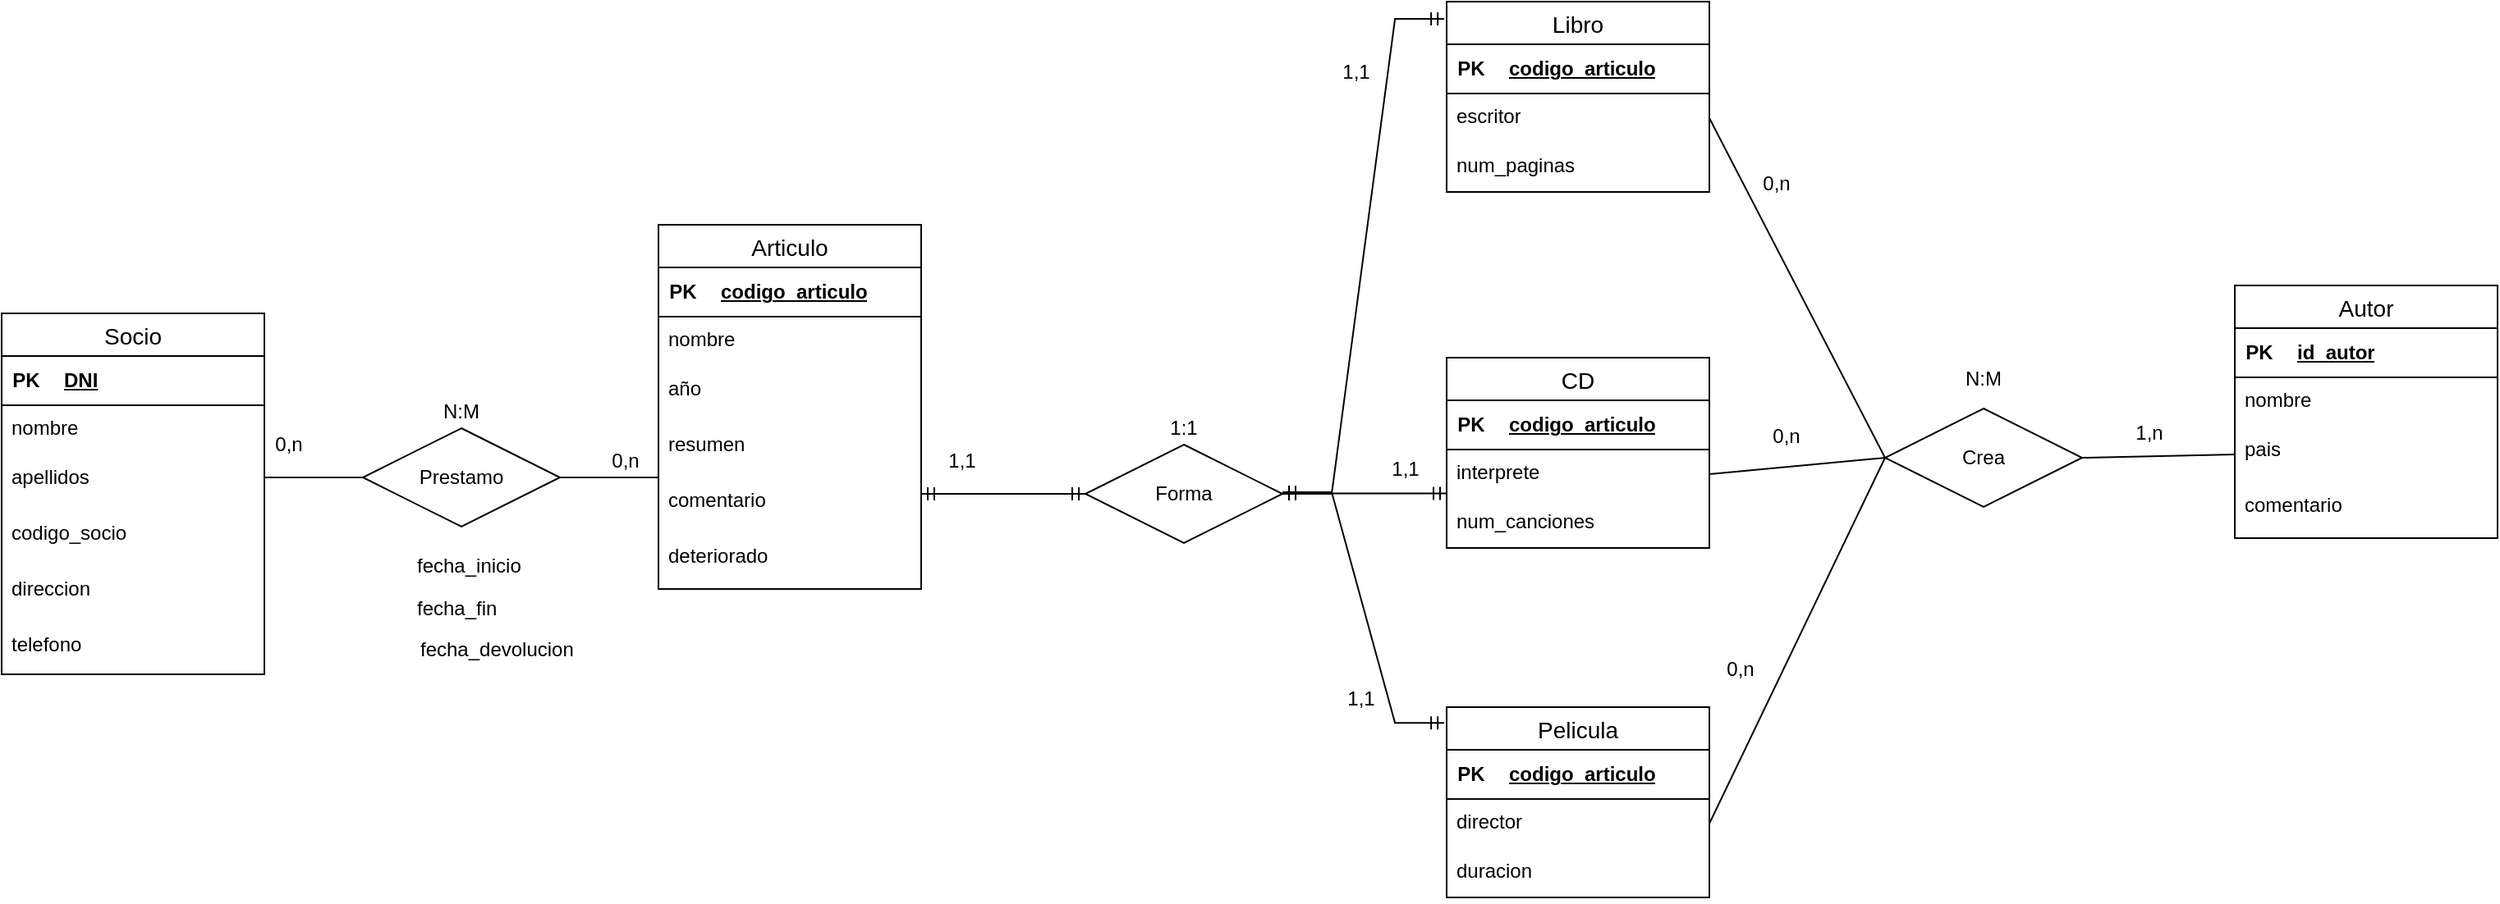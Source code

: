 <mxfile version="22.0.4" type="github">
  <diagram name="Pàgina-1" id="c75oNNl0z-_6RdpbKDPm">
    <mxGraphModel dx="2261" dy="768" grid="0" gridSize="10" guides="1" tooltips="1" connect="1" arrows="1" fold="1" page="1" pageScale="1" pageWidth="827" pageHeight="1169" math="0" shadow="0">
      <root>
        <mxCell id="0" />
        <mxCell id="1" parent="0" />
        <mxCell id="cIK2ZhB1qv-yG-9gvVcy-1" value="Socio" style="swimlane;fontStyle=0;childLayout=stackLayout;horizontal=1;startSize=26;horizontalStack=0;resizeParent=1;resizeParentMax=0;resizeLast=0;collapsible=1;marginBottom=0;align=center;fontSize=14;" parent="1" vertex="1">
          <mxGeometry x="-320" y="360" width="160" height="220" as="geometry" />
        </mxCell>
        <mxCell id="cIK2ZhB1qv-yG-9gvVcy-127" value="" style="shape=table;startSize=0;container=1;collapsible=1;childLayout=tableLayout;fixedRows=1;rowLines=0;fontStyle=0;align=center;resizeLast=1;strokeColor=none;fillColor=none;collapsible=0;" parent="cIK2ZhB1qv-yG-9gvVcy-1" vertex="1">
          <mxGeometry y="26" width="160" height="30" as="geometry" />
        </mxCell>
        <mxCell id="cIK2ZhB1qv-yG-9gvVcy-128" value="" style="shape=tableRow;horizontal=0;startSize=0;swimlaneHead=0;swimlaneBody=0;fillColor=none;collapsible=0;dropTarget=0;points=[[0,0.5],[1,0.5]];portConstraint=eastwest;top=0;left=0;right=0;bottom=1;" parent="cIK2ZhB1qv-yG-9gvVcy-127" vertex="1">
          <mxGeometry width="160" height="30" as="geometry" />
        </mxCell>
        <mxCell id="cIK2ZhB1qv-yG-9gvVcy-129" value="PK" style="shape=partialRectangle;connectable=0;fillColor=none;top=0;left=0;bottom=0;right=0;fontStyle=1;overflow=hidden;whiteSpace=wrap;html=1;" parent="cIK2ZhB1qv-yG-9gvVcy-128" vertex="1">
          <mxGeometry width="30" height="30" as="geometry">
            <mxRectangle width="30" height="30" as="alternateBounds" />
          </mxGeometry>
        </mxCell>
        <mxCell id="cIK2ZhB1qv-yG-9gvVcy-130" value="DNI" style="shape=partialRectangle;connectable=0;fillColor=none;top=0;left=0;bottom=0;right=0;align=left;spacingLeft=6;fontStyle=5;overflow=hidden;whiteSpace=wrap;html=1;" parent="cIK2ZhB1qv-yG-9gvVcy-128" vertex="1">
          <mxGeometry x="30" width="130" height="30" as="geometry">
            <mxRectangle width="130" height="30" as="alternateBounds" />
          </mxGeometry>
        </mxCell>
        <mxCell id="cIK2ZhB1qv-yG-9gvVcy-3" value="nombre" style="text;strokeColor=none;fillColor=none;spacingLeft=4;spacingRight=4;overflow=hidden;rotatable=0;points=[[0,0.5],[1,0.5]];portConstraint=eastwest;fontSize=12;whiteSpace=wrap;html=1;" parent="cIK2ZhB1qv-yG-9gvVcy-1" vertex="1">
          <mxGeometry y="56" width="160" height="30" as="geometry" />
        </mxCell>
        <mxCell id="cIK2ZhB1qv-yG-9gvVcy-4" value="apellidos" style="text;strokeColor=none;fillColor=none;spacingLeft=4;spacingRight=4;overflow=hidden;rotatable=0;points=[[0,0.5],[1,0.5]];portConstraint=eastwest;fontSize=12;whiteSpace=wrap;html=1;" parent="cIK2ZhB1qv-yG-9gvVcy-1" vertex="1">
          <mxGeometry y="86" width="160" height="34" as="geometry" />
        </mxCell>
        <mxCell id="cIK2ZhB1qv-yG-9gvVcy-6" value="codigo_socio" style="text;strokeColor=none;fillColor=none;spacingLeft=4;spacingRight=4;overflow=hidden;rotatable=0;points=[[0,0.5],[1,0.5]];portConstraint=eastwest;fontSize=12;whiteSpace=wrap;html=1;" parent="cIK2ZhB1qv-yG-9gvVcy-1" vertex="1">
          <mxGeometry y="120" width="160" height="34" as="geometry" />
        </mxCell>
        <mxCell id="cIK2ZhB1qv-yG-9gvVcy-7" value="direccion" style="text;strokeColor=none;fillColor=none;spacingLeft=4;spacingRight=4;overflow=hidden;rotatable=0;points=[[0,0.5],[1,0.5]];portConstraint=eastwest;fontSize=12;whiteSpace=wrap;html=1;" parent="cIK2ZhB1qv-yG-9gvVcy-1" vertex="1">
          <mxGeometry y="154" width="160" height="34" as="geometry" />
        </mxCell>
        <mxCell id="cIK2ZhB1qv-yG-9gvVcy-5" value="telefono" style="text;strokeColor=none;fillColor=none;spacingLeft=4;spacingRight=4;overflow=hidden;rotatable=0;points=[[0,0.5],[1,0.5]];portConstraint=eastwest;fontSize=12;whiteSpace=wrap;html=1;" parent="cIK2ZhB1qv-yG-9gvVcy-1" vertex="1">
          <mxGeometry y="188" width="160" height="32" as="geometry" />
        </mxCell>
        <mxCell id="cIK2ZhB1qv-yG-9gvVcy-8" value="Articulo" style="swimlane;fontStyle=0;childLayout=stackLayout;horizontal=1;startSize=26;horizontalStack=0;resizeParent=1;resizeParentMax=0;resizeLast=0;collapsible=1;marginBottom=0;align=center;fontSize=14;" parent="1" vertex="1">
          <mxGeometry x="80" y="306" width="160" height="222" as="geometry">
            <mxRectangle x="80" y="306" width="90" height="30" as="alternateBounds" />
          </mxGeometry>
        </mxCell>
        <mxCell id="cIK2ZhB1qv-yG-9gvVcy-131" value="" style="shape=table;startSize=0;container=1;collapsible=1;childLayout=tableLayout;fixedRows=1;rowLines=0;fontStyle=0;align=center;resizeLast=1;strokeColor=none;fillColor=none;collapsible=0;" parent="cIK2ZhB1qv-yG-9gvVcy-8" vertex="1">
          <mxGeometry y="26" width="160" height="30" as="geometry" />
        </mxCell>
        <mxCell id="cIK2ZhB1qv-yG-9gvVcy-132" value="" style="shape=tableRow;horizontal=0;startSize=0;swimlaneHead=0;swimlaneBody=0;fillColor=none;collapsible=0;dropTarget=0;points=[[0,0.5],[1,0.5]];portConstraint=eastwest;top=0;left=0;right=0;bottom=1;" parent="cIK2ZhB1qv-yG-9gvVcy-131" vertex="1">
          <mxGeometry width="160" height="30" as="geometry" />
        </mxCell>
        <mxCell id="cIK2ZhB1qv-yG-9gvVcy-133" value="PK" style="shape=partialRectangle;connectable=0;fillColor=none;top=0;left=0;bottom=0;right=0;fontStyle=1;overflow=hidden;whiteSpace=wrap;html=1;" parent="cIK2ZhB1qv-yG-9gvVcy-132" vertex="1">
          <mxGeometry width="30" height="30" as="geometry">
            <mxRectangle width="30" height="30" as="alternateBounds" />
          </mxGeometry>
        </mxCell>
        <mxCell id="cIK2ZhB1qv-yG-9gvVcy-134" value="codigo_articulo" style="shape=partialRectangle;connectable=0;fillColor=none;top=0;left=0;bottom=0;right=0;align=left;spacingLeft=6;fontStyle=5;overflow=hidden;whiteSpace=wrap;html=1;" parent="cIK2ZhB1qv-yG-9gvVcy-132" vertex="1">
          <mxGeometry x="30" width="130" height="30" as="geometry">
            <mxRectangle width="130" height="30" as="alternateBounds" />
          </mxGeometry>
        </mxCell>
        <mxCell id="cIK2ZhB1qv-yG-9gvVcy-10" value="nombre" style="text;strokeColor=none;fillColor=none;spacingLeft=4;spacingRight=4;overflow=hidden;rotatable=0;points=[[0,0.5],[1,0.5]];portConstraint=eastwest;fontSize=12;whiteSpace=wrap;html=1;" parent="cIK2ZhB1qv-yG-9gvVcy-8" vertex="1">
          <mxGeometry y="56" width="160" height="30" as="geometry" />
        </mxCell>
        <mxCell id="cIK2ZhB1qv-yG-9gvVcy-11" value="año" style="text;strokeColor=none;fillColor=none;spacingLeft=4;spacingRight=4;overflow=hidden;rotatable=0;points=[[0,0.5],[1,0.5]];portConstraint=eastwest;fontSize=12;whiteSpace=wrap;html=1;" parent="cIK2ZhB1qv-yG-9gvVcy-8" vertex="1">
          <mxGeometry y="86" width="160" height="34" as="geometry" />
        </mxCell>
        <mxCell id="cIK2ZhB1qv-yG-9gvVcy-33" value="resumen" style="text;strokeColor=none;fillColor=none;spacingLeft=4;spacingRight=4;overflow=hidden;rotatable=0;points=[[0,0.5],[1,0.5]];portConstraint=eastwest;fontSize=12;whiteSpace=wrap;html=1;" parent="cIK2ZhB1qv-yG-9gvVcy-8" vertex="1">
          <mxGeometry y="120" width="160" height="34" as="geometry" />
        </mxCell>
        <mxCell id="cIK2ZhB1qv-yG-9gvVcy-72" value="comentario" style="text;strokeColor=none;fillColor=none;spacingLeft=4;spacingRight=4;overflow=hidden;rotatable=0;points=[[0,0.5],[1,0.5]];portConstraint=eastwest;fontSize=12;whiteSpace=wrap;html=1;" parent="cIK2ZhB1qv-yG-9gvVcy-8" vertex="1">
          <mxGeometry y="154" width="160" height="34" as="geometry" />
        </mxCell>
        <mxCell id="cIK2ZhB1qv-yG-9gvVcy-71" value="deteriorado" style="text;strokeColor=none;fillColor=none;spacingLeft=4;spacingRight=4;overflow=hidden;rotatable=0;points=[[0,0.5],[1,0.5]];portConstraint=eastwest;fontSize=12;whiteSpace=wrap;html=1;" parent="cIK2ZhB1qv-yG-9gvVcy-8" vertex="1">
          <mxGeometry y="188" width="160" height="34" as="geometry" />
        </mxCell>
        <mxCell id="cIK2ZhB1qv-yG-9gvVcy-23" value="Pelicula" style="swimlane;fontStyle=0;childLayout=stackLayout;horizontal=1;startSize=26;horizontalStack=0;resizeParent=1;resizeParentMax=0;resizeLast=0;collapsible=1;marginBottom=0;align=center;fontSize=14;" parent="1" vertex="1">
          <mxGeometry x="560" y="600" width="160" height="116" as="geometry" />
        </mxCell>
        <mxCell id="cIK2ZhB1qv-yG-9gvVcy-143" value="" style="shape=table;startSize=0;container=1;collapsible=1;childLayout=tableLayout;fixedRows=1;rowLines=0;fontStyle=0;align=center;resizeLast=1;strokeColor=none;fillColor=none;collapsible=0;" parent="cIK2ZhB1qv-yG-9gvVcy-23" vertex="1">
          <mxGeometry y="26" width="160" height="30" as="geometry" />
        </mxCell>
        <mxCell id="cIK2ZhB1qv-yG-9gvVcy-144" value="" style="shape=tableRow;horizontal=0;startSize=0;swimlaneHead=0;swimlaneBody=0;fillColor=none;collapsible=0;dropTarget=0;points=[[0,0.5],[1,0.5]];portConstraint=eastwest;top=0;left=0;right=0;bottom=1;" parent="cIK2ZhB1qv-yG-9gvVcy-143" vertex="1">
          <mxGeometry width="160" height="30" as="geometry" />
        </mxCell>
        <mxCell id="cIK2ZhB1qv-yG-9gvVcy-145" value="PK" style="shape=partialRectangle;connectable=0;fillColor=none;top=0;left=0;bottom=0;right=0;fontStyle=1;overflow=hidden;whiteSpace=wrap;html=1;" parent="cIK2ZhB1qv-yG-9gvVcy-144" vertex="1">
          <mxGeometry width="30" height="30" as="geometry">
            <mxRectangle width="30" height="30" as="alternateBounds" />
          </mxGeometry>
        </mxCell>
        <mxCell id="cIK2ZhB1qv-yG-9gvVcy-146" value="codigo_articulo" style="shape=partialRectangle;connectable=0;fillColor=none;top=0;left=0;bottom=0;right=0;align=left;spacingLeft=6;fontStyle=5;overflow=hidden;whiteSpace=wrap;html=1;" parent="cIK2ZhB1qv-yG-9gvVcy-144" vertex="1">
          <mxGeometry x="30" width="130" height="30" as="geometry">
            <mxRectangle width="130" height="30" as="alternateBounds" />
          </mxGeometry>
        </mxCell>
        <mxCell id="cIK2ZhB1qv-yG-9gvVcy-28" value="director" style="text;strokeColor=none;fillColor=none;spacingLeft=4;spacingRight=4;overflow=hidden;rotatable=0;points=[[0,0.5],[1,0.5]];portConstraint=eastwest;fontSize=12;whiteSpace=wrap;html=1;" parent="cIK2ZhB1qv-yG-9gvVcy-23" vertex="1">
          <mxGeometry y="56" width="160" height="30" as="geometry" />
        </mxCell>
        <mxCell id="cIK2ZhB1qv-yG-9gvVcy-69" value="duracion" style="text;strokeColor=none;fillColor=none;spacingLeft=4;spacingRight=4;overflow=hidden;rotatable=0;points=[[0,0.5],[1,0.5]];portConstraint=eastwest;fontSize=12;whiteSpace=wrap;html=1;" parent="cIK2ZhB1qv-yG-9gvVcy-23" vertex="1">
          <mxGeometry y="86" width="160" height="30" as="geometry" />
        </mxCell>
        <mxCell id="cIK2ZhB1qv-yG-9gvVcy-41" value="Libro" style="swimlane;fontStyle=0;childLayout=stackLayout;horizontal=1;startSize=26;horizontalStack=0;resizeParent=1;resizeParentMax=0;resizeLast=0;collapsible=1;marginBottom=0;align=center;fontSize=14;" parent="1" vertex="1">
          <mxGeometry x="560" y="170" width="160" height="116" as="geometry" />
        </mxCell>
        <mxCell id="cIK2ZhB1qv-yG-9gvVcy-135" value="" style="shape=table;startSize=0;container=1;collapsible=1;childLayout=tableLayout;fixedRows=1;rowLines=0;fontStyle=0;align=center;resizeLast=1;strokeColor=none;fillColor=none;collapsible=0;" parent="cIK2ZhB1qv-yG-9gvVcy-41" vertex="1">
          <mxGeometry y="26" width="160" height="30" as="geometry" />
        </mxCell>
        <mxCell id="cIK2ZhB1qv-yG-9gvVcy-136" value="" style="shape=tableRow;horizontal=0;startSize=0;swimlaneHead=0;swimlaneBody=0;fillColor=none;collapsible=0;dropTarget=0;points=[[0,0.5],[1,0.5]];portConstraint=eastwest;top=0;left=0;right=0;bottom=1;" parent="cIK2ZhB1qv-yG-9gvVcy-135" vertex="1">
          <mxGeometry width="160" height="30" as="geometry" />
        </mxCell>
        <mxCell id="cIK2ZhB1qv-yG-9gvVcy-137" value="PK" style="shape=partialRectangle;connectable=0;fillColor=none;top=0;left=0;bottom=0;right=0;fontStyle=1;overflow=hidden;whiteSpace=wrap;html=1;" parent="cIK2ZhB1qv-yG-9gvVcy-136" vertex="1">
          <mxGeometry width="30" height="30" as="geometry">
            <mxRectangle width="30" height="30" as="alternateBounds" />
          </mxGeometry>
        </mxCell>
        <mxCell id="cIK2ZhB1qv-yG-9gvVcy-138" value="codigo_articulo" style="shape=partialRectangle;connectable=0;fillColor=none;top=0;left=0;bottom=0;right=0;align=left;spacingLeft=6;fontStyle=5;overflow=hidden;whiteSpace=wrap;html=1;" parent="cIK2ZhB1qv-yG-9gvVcy-136" vertex="1">
          <mxGeometry x="30" width="130" height="30" as="geometry">
            <mxRectangle width="130" height="30" as="alternateBounds" />
          </mxGeometry>
        </mxCell>
        <mxCell id="cIK2ZhB1qv-yG-9gvVcy-54" value="escritor" style="text;strokeColor=none;fillColor=none;spacingLeft=4;spacingRight=4;overflow=hidden;rotatable=0;points=[[0,0.5],[1,0.5]];portConstraint=eastwest;fontSize=12;whiteSpace=wrap;html=1;" parent="cIK2ZhB1qv-yG-9gvVcy-41" vertex="1">
          <mxGeometry y="56" width="160" height="30" as="geometry" />
        </mxCell>
        <mxCell id="cIK2ZhB1qv-yG-9gvVcy-67" value="num_paginas" style="text;strokeColor=none;fillColor=none;spacingLeft=4;spacingRight=4;overflow=hidden;rotatable=0;points=[[0,0.5],[1,0.5]];portConstraint=eastwest;fontSize=12;whiteSpace=wrap;html=1;" parent="cIK2ZhB1qv-yG-9gvVcy-41" vertex="1">
          <mxGeometry y="86" width="160" height="30" as="geometry" />
        </mxCell>
        <mxCell id="cIK2ZhB1qv-yG-9gvVcy-47" value="CD" style="swimlane;fontStyle=0;childLayout=stackLayout;horizontal=1;startSize=26;horizontalStack=0;resizeParent=1;resizeParentMax=0;resizeLast=0;collapsible=1;marginBottom=0;align=center;fontSize=14;" parent="1" vertex="1">
          <mxGeometry x="560" y="387" width="160" height="116" as="geometry" />
        </mxCell>
        <mxCell id="cIK2ZhB1qv-yG-9gvVcy-139" value="" style="shape=table;startSize=0;container=1;collapsible=1;childLayout=tableLayout;fixedRows=1;rowLines=0;fontStyle=0;align=center;resizeLast=1;strokeColor=none;fillColor=none;collapsible=0;" parent="cIK2ZhB1qv-yG-9gvVcy-47" vertex="1">
          <mxGeometry y="26" width="160" height="30" as="geometry" />
        </mxCell>
        <mxCell id="cIK2ZhB1qv-yG-9gvVcy-140" value="" style="shape=tableRow;horizontal=0;startSize=0;swimlaneHead=0;swimlaneBody=0;fillColor=none;collapsible=0;dropTarget=0;points=[[0,0.5],[1,0.5]];portConstraint=eastwest;top=0;left=0;right=0;bottom=1;" parent="cIK2ZhB1qv-yG-9gvVcy-139" vertex="1">
          <mxGeometry width="160" height="30" as="geometry" />
        </mxCell>
        <mxCell id="cIK2ZhB1qv-yG-9gvVcy-141" value="PK" style="shape=partialRectangle;connectable=0;fillColor=none;top=0;left=0;bottom=0;right=0;fontStyle=1;overflow=hidden;whiteSpace=wrap;html=1;" parent="cIK2ZhB1qv-yG-9gvVcy-140" vertex="1">
          <mxGeometry width="30" height="30" as="geometry">
            <mxRectangle width="30" height="30" as="alternateBounds" />
          </mxGeometry>
        </mxCell>
        <mxCell id="cIK2ZhB1qv-yG-9gvVcy-142" value="codigo_articulo" style="shape=partialRectangle;connectable=0;fillColor=none;top=0;left=0;bottom=0;right=0;align=left;spacingLeft=6;fontStyle=5;overflow=hidden;whiteSpace=wrap;html=1;" parent="cIK2ZhB1qv-yG-9gvVcy-140" vertex="1">
          <mxGeometry x="30" width="130" height="30" as="geometry">
            <mxRectangle width="130" height="30" as="alternateBounds" />
          </mxGeometry>
        </mxCell>
        <mxCell id="cIK2ZhB1qv-yG-9gvVcy-57" value="interprete" style="text;strokeColor=none;fillColor=none;spacingLeft=4;spacingRight=4;overflow=hidden;rotatable=0;points=[[0,0.5],[1,0.5]];portConstraint=eastwest;fontSize=12;whiteSpace=wrap;html=1;" parent="cIK2ZhB1qv-yG-9gvVcy-47" vertex="1">
          <mxGeometry y="56" width="160" height="30" as="geometry" />
        </mxCell>
        <mxCell id="cIK2ZhB1qv-yG-9gvVcy-58" value="num_canciones" style="text;strokeColor=none;fillColor=none;spacingLeft=4;spacingRight=4;overflow=hidden;rotatable=0;points=[[0,0.5],[1,0.5]];portConstraint=eastwest;fontSize=12;whiteSpace=wrap;html=1;" parent="cIK2ZhB1qv-yG-9gvVcy-47" vertex="1">
          <mxGeometry y="86" width="160" height="30" as="geometry" />
        </mxCell>
        <mxCell id="cIK2ZhB1qv-yG-9gvVcy-70" value="Prestamo" style="shape=rhombus;perimeter=rhombusPerimeter;whiteSpace=wrap;html=1;align=center;" parent="1" vertex="1">
          <mxGeometry x="-100" y="430" width="120" height="60" as="geometry" />
        </mxCell>
        <mxCell id="cIK2ZhB1qv-yG-9gvVcy-87" value="0,n" style="text;html=1;strokeColor=none;fillColor=none;align=center;verticalAlign=middle;whiteSpace=wrap;rounded=0;" parent="1" vertex="1">
          <mxGeometry x="-160" y="430" width="30" height="20" as="geometry" />
        </mxCell>
        <mxCell id="cIK2ZhB1qv-yG-9gvVcy-88" value="" style="line;strokeWidth=1;rotatable=0;dashed=0;labelPosition=right;align=left;verticalAlign=middle;spacingTop=0;spacingLeft=6;points=[];portConstraint=eastwest;" parent="1" vertex="1">
          <mxGeometry x="20" y="455" width="60" height="10" as="geometry" />
        </mxCell>
        <mxCell id="cIK2ZhB1qv-yG-9gvVcy-90" value="N:M" style="text;html=1;strokeColor=none;fillColor=none;align=center;verticalAlign=middle;whiteSpace=wrap;rounded=0;" parent="1" vertex="1">
          <mxGeometry x="-55" y="410" width="30" height="20" as="geometry" />
        </mxCell>
        <mxCell id="cIK2ZhB1qv-yG-9gvVcy-93" value="" style="line;strokeWidth=1;rotatable=0;dashed=0;labelPosition=right;align=left;verticalAlign=middle;spacingTop=0;spacingLeft=6;points=[];portConstraint=eastwest;" parent="1" vertex="1">
          <mxGeometry x="-160" y="455" width="60" height="10" as="geometry" />
        </mxCell>
        <mxCell id="cIK2ZhB1qv-yG-9gvVcy-100" value="0,n" style="text;html=1;strokeColor=none;fillColor=none;align=center;verticalAlign=middle;whiteSpace=wrap;rounded=0;" parent="1" vertex="1">
          <mxGeometry x="45" y="440" width="30" height="20" as="geometry" />
        </mxCell>
        <mxCell id="cIK2ZhB1qv-yG-9gvVcy-106" value="Forma" style="shape=rhombus;perimeter=rhombusPerimeter;whiteSpace=wrap;html=1;align=center;" parent="1" vertex="1">
          <mxGeometry x="340" y="440" width="120" height="60" as="geometry" />
        </mxCell>
        <mxCell id="cIK2ZhB1qv-yG-9gvVcy-107" value="" style="edgeStyle=entityRelationEdgeStyle;fontSize=12;html=1;endArrow=ERmandOne;startArrow=ERmandOne;rounded=0;" parent="1" edge="1">
          <mxGeometry width="100" height="100" relative="1" as="geometry">
            <mxPoint x="240" y="470" as="sourcePoint" />
            <mxPoint x="340" y="470" as="targetPoint" />
            <Array as="points">
              <mxPoint x="360" y="430" />
            </Array>
          </mxGeometry>
        </mxCell>
        <mxCell id="cIK2ZhB1qv-yG-9gvVcy-108" value="1,1" style="text;html=1;strokeColor=none;fillColor=none;align=center;verticalAlign=middle;whiteSpace=wrap;rounded=0;" parent="1" vertex="1">
          <mxGeometry x="250" y="440" width="30" height="20" as="geometry" />
        </mxCell>
        <mxCell id="cIK2ZhB1qv-yG-9gvVcy-109" value="" style="edgeStyle=entityRelationEdgeStyle;fontSize=12;html=1;endArrow=ERmandOne;startArrow=ERmandOne;rounded=0;" parent="1" edge="1">
          <mxGeometry width="100" height="100" relative="1" as="geometry">
            <mxPoint x="460" y="469.71" as="sourcePoint" />
            <mxPoint x="560" y="469.71" as="targetPoint" />
            <Array as="points">
              <mxPoint x="580" y="429.71" />
            </Array>
          </mxGeometry>
        </mxCell>
        <mxCell id="cIK2ZhB1qv-yG-9gvVcy-110" value="" style="edgeStyle=entityRelationEdgeStyle;fontSize=12;html=1;endArrow=ERmandOne;startArrow=ERmandOne;rounded=0;entryX=-0.009;entryY=0.091;entryDx=0;entryDy=0;entryPerimeter=0;" parent="1" target="cIK2ZhB1qv-yG-9gvVcy-41" edge="1">
          <mxGeometry width="100" height="100" relative="1" as="geometry">
            <mxPoint x="460" y="470" as="sourcePoint" />
            <mxPoint x="550" y="454.43" as="targetPoint" />
            <Array as="points">
              <mxPoint x="570" y="414.43" />
            </Array>
          </mxGeometry>
        </mxCell>
        <mxCell id="cIK2ZhB1qv-yG-9gvVcy-111" value="" style="edgeStyle=entityRelationEdgeStyle;fontSize=12;html=1;endArrow=ERmandOne;startArrow=ERmandOne;rounded=0;entryX=-0.009;entryY=0.083;entryDx=0;entryDy=0;entryPerimeter=0;" parent="1" target="cIK2ZhB1qv-yG-9gvVcy-23" edge="1">
          <mxGeometry width="100" height="100" relative="1" as="geometry">
            <mxPoint x="460" y="469" as="sourcePoint" />
            <mxPoint x="567.08" y="584.702" as="targetPoint" />
            <Array as="points">
              <mxPoint x="570" y="413.43" />
            </Array>
          </mxGeometry>
        </mxCell>
        <mxCell id="cIK2ZhB1qv-yG-9gvVcy-112" value="1,1" style="text;html=1;strokeColor=none;fillColor=none;align=center;verticalAlign=middle;whiteSpace=wrap;rounded=0;" parent="1" vertex="1">
          <mxGeometry x="490" y="203" width="30" height="20" as="geometry" />
        </mxCell>
        <mxCell id="cIK2ZhB1qv-yG-9gvVcy-114" value="1,1" style="text;html=1;strokeColor=none;fillColor=none;align=center;verticalAlign=middle;whiteSpace=wrap;rounded=0;" parent="1" vertex="1">
          <mxGeometry x="520" y="445" width="30" height="20" as="geometry" />
        </mxCell>
        <mxCell id="cIK2ZhB1qv-yG-9gvVcy-115" value="1,1" style="text;html=1;strokeColor=none;fillColor=none;align=center;verticalAlign=middle;whiteSpace=wrap;rounded=0;" parent="1" vertex="1">
          <mxGeometry x="493" y="585" width="30" height="20" as="geometry" />
        </mxCell>
        <mxCell id="cIK2ZhB1qv-yG-9gvVcy-116" value="1:1" style="text;html=1;strokeColor=none;fillColor=none;align=center;verticalAlign=middle;whiteSpace=wrap;rounded=0;" parent="1" vertex="1">
          <mxGeometry x="385" y="420" width="30" height="20" as="geometry" />
        </mxCell>
        <mxCell id="cIK2ZhB1qv-yG-9gvVcy-78" value="fecha_inicio&lt;br&gt;" style="text;strokeColor=none;fillColor=none;spacingLeft=4;spacingRight=4;overflow=hidden;rotatable=0;points=[[0,0.5],[1,0.5]];portConstraint=eastwest;fontSize=12;whiteSpace=wrap;html=1;" parent="1" vertex="1">
          <mxGeometry x="-73" y="500" width="160" height="34" as="geometry" />
        </mxCell>
        <mxCell id="cIK2ZhB1qv-yG-9gvVcy-79" value="fecha_fin" style="text;strokeColor=none;fillColor=none;spacingLeft=4;spacingRight=4;overflow=hidden;rotatable=0;points=[[0,0.5],[1,0.5]];portConstraint=eastwest;fontSize=12;whiteSpace=wrap;html=1;" parent="1" vertex="1">
          <mxGeometry x="-73" y="526" width="160" height="34" as="geometry" />
        </mxCell>
        <mxCell id="cIK2ZhB1qv-yG-9gvVcy-80" value="fecha_devolucion" style="text;strokeColor=none;fillColor=none;spacingLeft=4;spacingRight=4;overflow=hidden;rotatable=0;points=[[0,0.5],[1,0.5]];portConstraint=eastwest;fontSize=12;whiteSpace=wrap;html=1;" parent="1" vertex="1">
          <mxGeometry x="-71" y="551" width="160" height="34" as="geometry" />
        </mxCell>
        <mxCell id="huCSxG6CBvW0VTi0qOO8-2" value="Autor" style="swimlane;fontStyle=0;childLayout=stackLayout;horizontal=1;startSize=26;horizontalStack=0;resizeParent=1;resizeParentMax=0;resizeLast=0;collapsible=1;marginBottom=0;align=center;fontSize=14;" vertex="1" parent="1">
          <mxGeometry x="1040" y="343" width="160" height="154" as="geometry">
            <mxRectangle x="80" y="306" width="90" height="30" as="alternateBounds" />
          </mxGeometry>
        </mxCell>
        <mxCell id="huCSxG6CBvW0VTi0qOO8-3" value="" style="shape=table;startSize=0;container=1;collapsible=1;childLayout=tableLayout;fixedRows=1;rowLines=0;fontStyle=0;align=center;resizeLast=1;strokeColor=none;fillColor=none;collapsible=0;" vertex="1" parent="huCSxG6CBvW0VTi0qOO8-2">
          <mxGeometry y="26" width="160" height="30" as="geometry" />
        </mxCell>
        <mxCell id="huCSxG6CBvW0VTi0qOO8-4" value="" style="shape=tableRow;horizontal=0;startSize=0;swimlaneHead=0;swimlaneBody=0;fillColor=none;collapsible=0;dropTarget=0;points=[[0,0.5],[1,0.5]];portConstraint=eastwest;top=0;left=0;right=0;bottom=1;" vertex="1" parent="huCSxG6CBvW0VTi0qOO8-3">
          <mxGeometry width="160" height="30" as="geometry" />
        </mxCell>
        <mxCell id="huCSxG6CBvW0VTi0qOO8-5" value="PK" style="shape=partialRectangle;connectable=0;fillColor=none;top=0;left=0;bottom=0;right=0;fontStyle=1;overflow=hidden;whiteSpace=wrap;html=1;" vertex="1" parent="huCSxG6CBvW0VTi0qOO8-4">
          <mxGeometry width="30" height="30" as="geometry">
            <mxRectangle width="30" height="30" as="alternateBounds" />
          </mxGeometry>
        </mxCell>
        <mxCell id="huCSxG6CBvW0VTi0qOO8-6" value="id_autor" style="shape=partialRectangle;connectable=0;fillColor=none;top=0;left=0;bottom=0;right=0;align=left;spacingLeft=6;fontStyle=5;overflow=hidden;whiteSpace=wrap;html=1;" vertex="1" parent="huCSxG6CBvW0VTi0qOO8-4">
          <mxGeometry x="30" width="130" height="30" as="geometry">
            <mxRectangle width="130" height="30" as="alternateBounds" />
          </mxGeometry>
        </mxCell>
        <mxCell id="huCSxG6CBvW0VTi0qOO8-7" value="nombre" style="text;strokeColor=none;fillColor=none;spacingLeft=4;spacingRight=4;overflow=hidden;rotatable=0;points=[[0,0.5],[1,0.5]];portConstraint=eastwest;fontSize=12;whiteSpace=wrap;html=1;" vertex="1" parent="huCSxG6CBvW0VTi0qOO8-2">
          <mxGeometry y="56" width="160" height="30" as="geometry" />
        </mxCell>
        <mxCell id="huCSxG6CBvW0VTi0qOO8-8" value="pais" style="text;strokeColor=none;fillColor=none;spacingLeft=4;spacingRight=4;overflow=hidden;rotatable=0;points=[[0,0.5],[1,0.5]];portConstraint=eastwest;fontSize=12;whiteSpace=wrap;html=1;" vertex="1" parent="huCSxG6CBvW0VTi0qOO8-2">
          <mxGeometry y="86" width="160" height="34" as="geometry" />
        </mxCell>
        <mxCell id="huCSxG6CBvW0VTi0qOO8-10" value="comentario" style="text;strokeColor=none;fillColor=none;spacingLeft=4;spacingRight=4;overflow=hidden;rotatable=0;points=[[0,0.5],[1,0.5]];portConstraint=eastwest;fontSize=12;whiteSpace=wrap;html=1;" vertex="1" parent="huCSxG6CBvW0VTi0qOO8-2">
          <mxGeometry y="120" width="160" height="34" as="geometry" />
        </mxCell>
        <mxCell id="huCSxG6CBvW0VTi0qOO8-14" value="" style="endArrow=none;html=1;rounded=0;exitX=1;exitY=0.5;exitDx=0;exitDy=0;entryX=0;entryY=0.5;entryDx=0;entryDy=0;" edge="1" parent="1" source="cIK2ZhB1qv-yG-9gvVcy-54" target="huCSxG6CBvW0VTi0qOO8-15">
          <mxGeometry width="50" height="50" relative="1" as="geometry">
            <mxPoint x="812" y="267" as="sourcePoint" />
            <mxPoint x="814" y="301" as="targetPoint" />
          </mxGeometry>
        </mxCell>
        <mxCell id="huCSxG6CBvW0VTi0qOO8-15" value="Crea" style="shape=rhombus;perimeter=rhombusPerimeter;whiteSpace=wrap;html=1;align=center;" vertex="1" parent="1">
          <mxGeometry x="827" y="418" width="120" height="60" as="geometry" />
        </mxCell>
        <mxCell id="huCSxG6CBvW0VTi0qOO8-17" value="" style="endArrow=none;html=1;rounded=0;exitX=1;exitY=0.5;exitDx=0;exitDy=0;entryX=0;entryY=0.5;entryDx=0;entryDy=0;" edge="1" parent="1" source="cIK2ZhB1qv-yG-9gvVcy-57" target="huCSxG6CBvW0VTi0qOO8-15">
          <mxGeometry width="50" height="50" relative="1" as="geometry">
            <mxPoint x="730" y="251" as="sourcePoint" />
            <mxPoint x="826" y="467" as="targetPoint" />
          </mxGeometry>
        </mxCell>
        <mxCell id="huCSxG6CBvW0VTi0qOO8-18" value="" style="endArrow=none;html=1;rounded=0;exitX=1;exitY=0.5;exitDx=0;exitDy=0;entryX=0;entryY=0.5;entryDx=0;entryDy=0;" edge="1" parent="1" source="cIK2ZhB1qv-yG-9gvVcy-28" target="huCSxG6CBvW0VTi0qOO8-15">
          <mxGeometry width="50" height="50" relative="1" as="geometry">
            <mxPoint x="740" y="261" as="sourcePoint" />
            <mxPoint x="877" y="453" as="targetPoint" />
          </mxGeometry>
        </mxCell>
        <mxCell id="huCSxG6CBvW0VTi0qOO8-19" value="" style="endArrow=none;html=1;rounded=0;exitX=0;exitY=0.5;exitDx=0;exitDy=0;entryX=1;entryY=0.5;entryDx=0;entryDy=0;" edge="1" parent="1" source="huCSxG6CBvW0VTi0qOO8-8" target="huCSxG6CBvW0VTi0qOO8-15">
          <mxGeometry width="50" height="50" relative="1" as="geometry">
            <mxPoint x="750" y="271" as="sourcePoint" />
            <mxPoint x="887" y="463" as="targetPoint" />
          </mxGeometry>
        </mxCell>
        <mxCell id="huCSxG6CBvW0VTi0qOO8-20" value="0,n" style="text;html=1;strokeColor=none;fillColor=none;align=center;verticalAlign=middle;whiteSpace=wrap;rounded=0;" vertex="1" parent="1">
          <mxGeometry x="746" y="271" width="30" height="20" as="geometry" />
        </mxCell>
        <mxCell id="huCSxG6CBvW0VTi0qOO8-21" value="0,n" style="text;html=1;strokeColor=none;fillColor=none;align=center;verticalAlign=middle;whiteSpace=wrap;rounded=0;" vertex="1" parent="1">
          <mxGeometry x="752" y="425" width="30" height="20" as="geometry" />
        </mxCell>
        <mxCell id="huCSxG6CBvW0VTi0qOO8-22" value="0,n" style="text;html=1;strokeColor=none;fillColor=none;align=center;verticalAlign=middle;whiteSpace=wrap;rounded=0;" vertex="1" parent="1">
          <mxGeometry x="724" y="567" width="30" height="20" as="geometry" />
        </mxCell>
        <mxCell id="huCSxG6CBvW0VTi0qOO8-23" value="1,n" style="text;html=1;strokeColor=none;fillColor=none;align=center;verticalAlign=middle;whiteSpace=wrap;rounded=0;" vertex="1" parent="1">
          <mxGeometry x="973" y="423" width="30" height="20" as="geometry" />
        </mxCell>
        <mxCell id="huCSxG6CBvW0VTi0qOO8-24" value="N:M" style="text;html=1;strokeColor=none;fillColor=none;align=center;verticalAlign=middle;whiteSpace=wrap;rounded=0;" vertex="1" parent="1">
          <mxGeometry x="872" y="390" width="30" height="20" as="geometry" />
        </mxCell>
      </root>
    </mxGraphModel>
  </diagram>
</mxfile>
